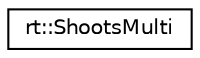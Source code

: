 digraph "Graphical Class Hierarchy"
{
 // LATEX_PDF_SIZE
  edge [fontname="Helvetica",fontsize="10",labelfontname="Helvetica",labelfontsize="10"];
  node [fontname="Helvetica",fontsize="10",shape=record];
  rankdir="LR";
  Node0 [label="rt::ShootsMulti",height=0.2,width=0.4,color="black", fillcolor="white", style="filled",URL="$classrt_1_1ShootsMulti.html",tooltip="Represent the multi shoot."];
}

